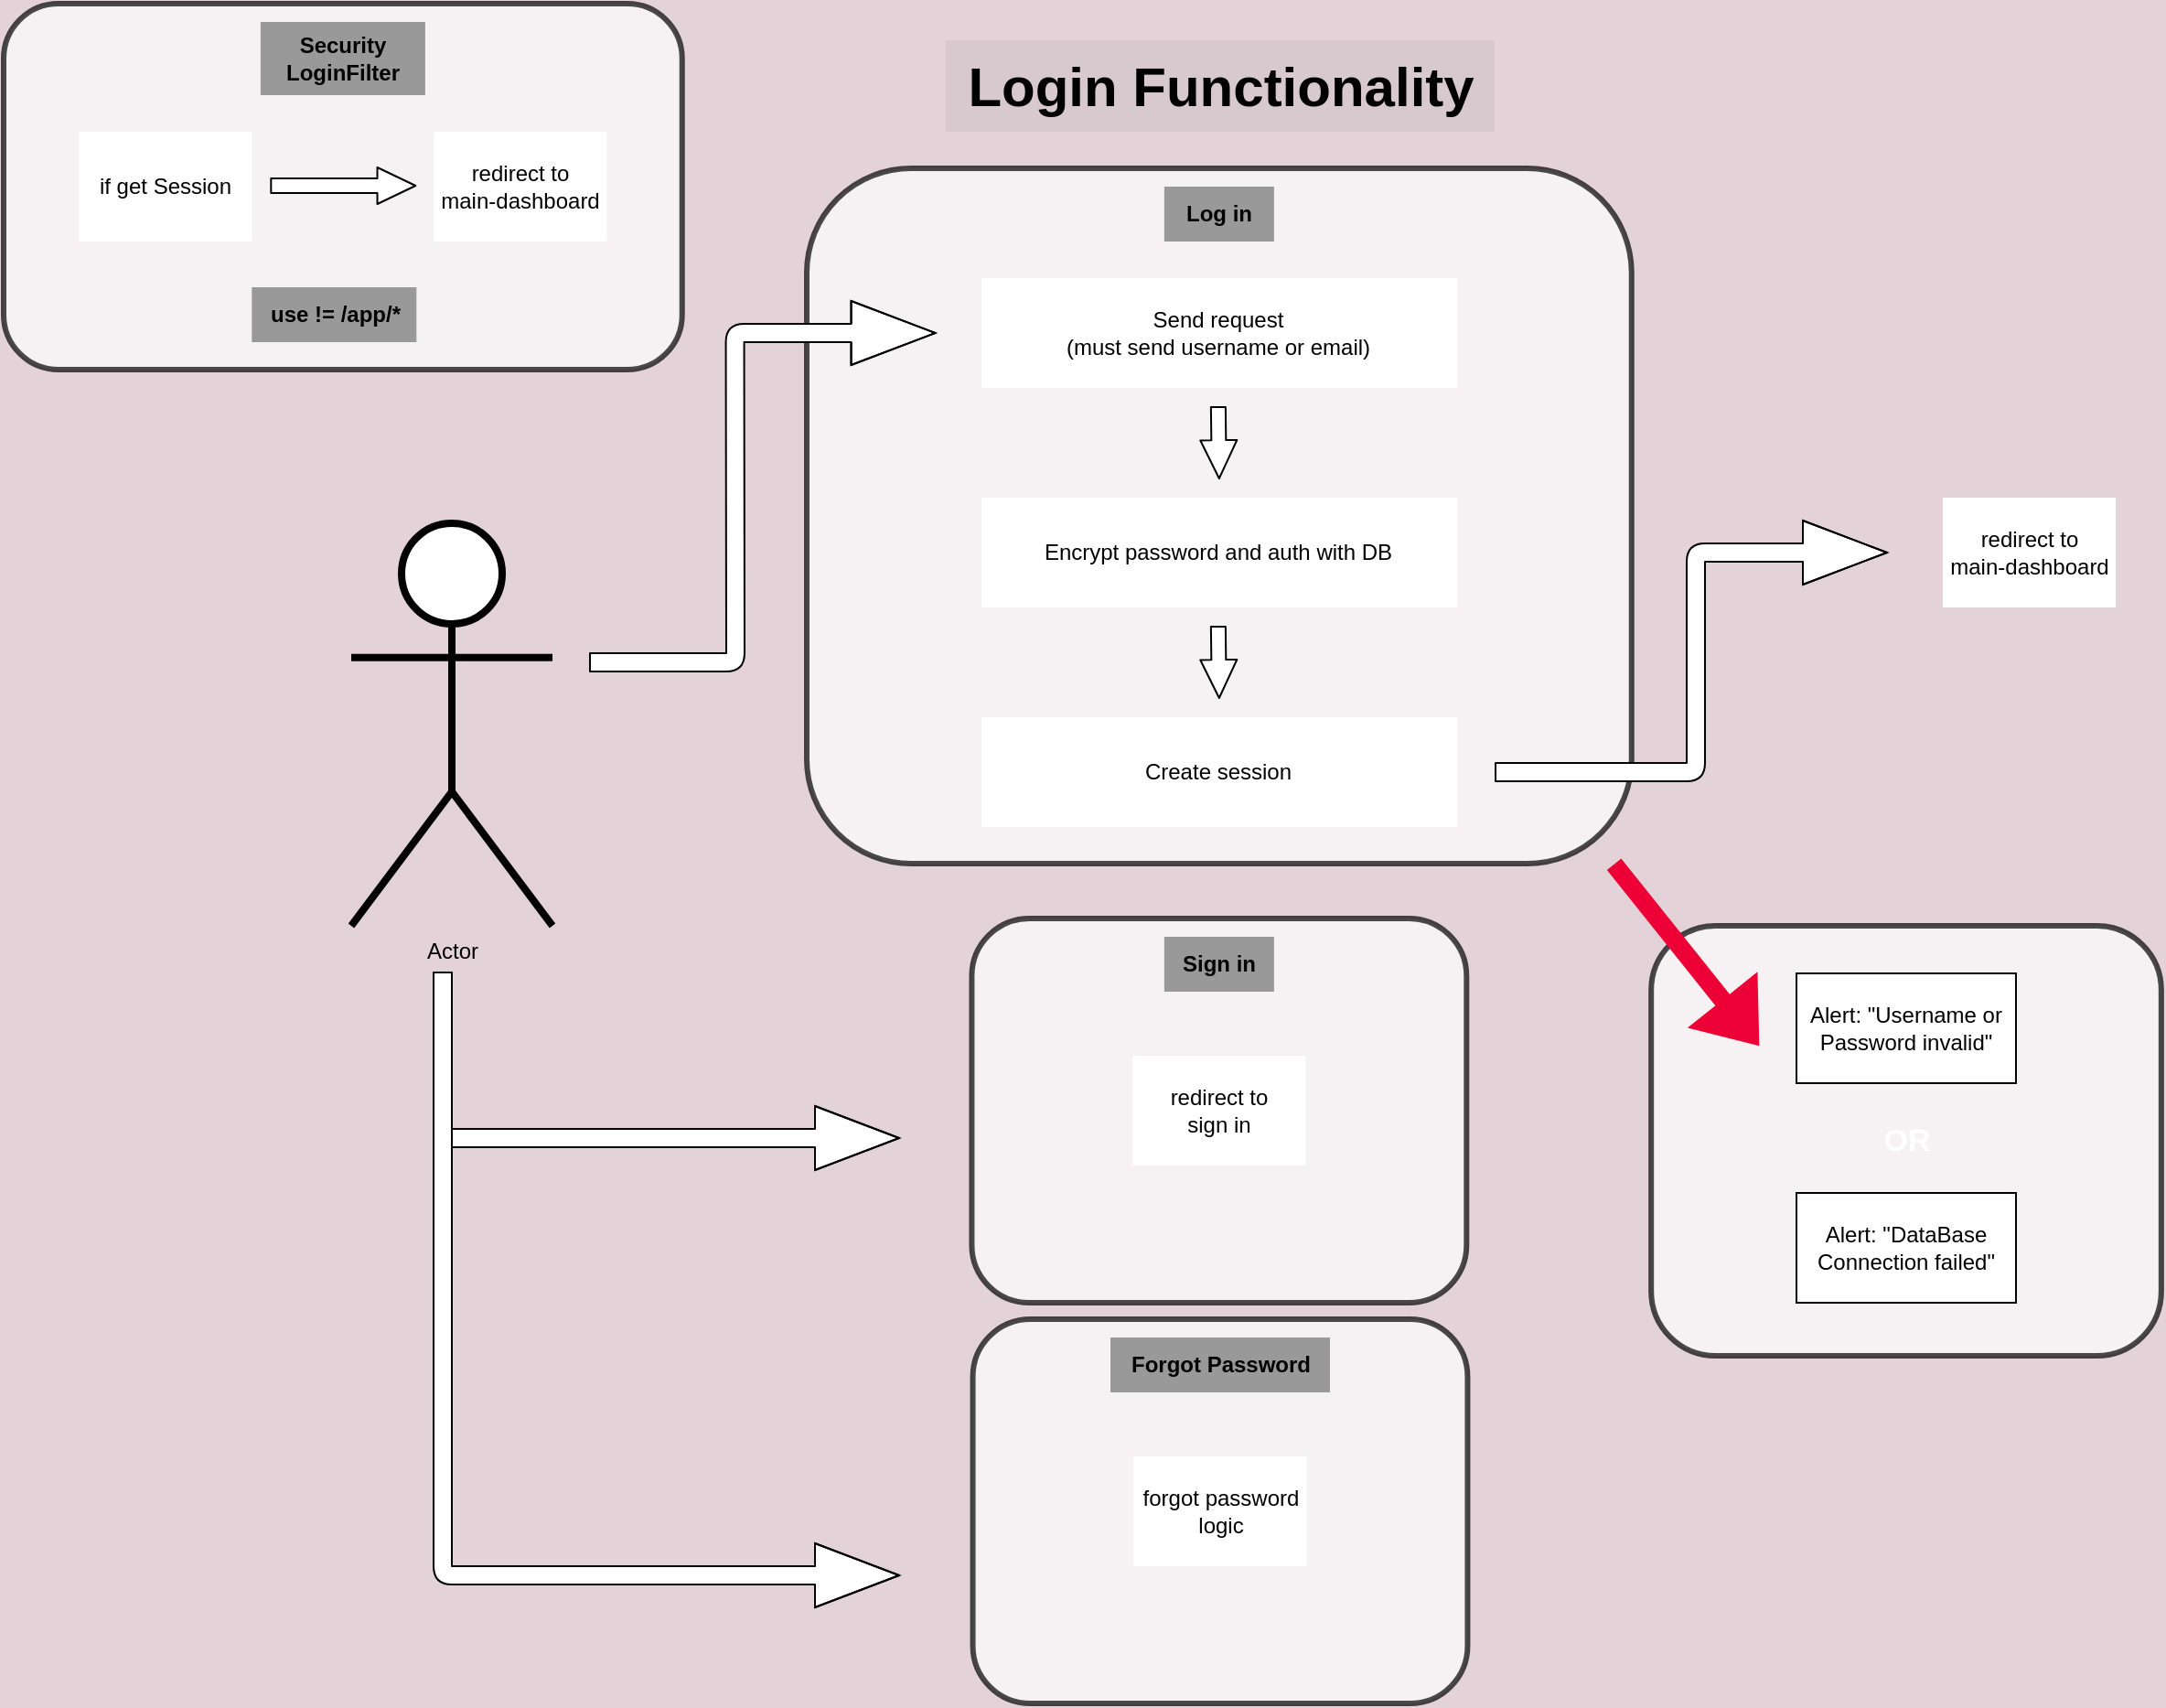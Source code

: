 <mxfile>
    <diagram id="Pwh17KiYS3t1jNNCGKba" name="Page-1">
        <mxGraphModel dx="3407" dy="1320" grid="1" gridSize="10" guides="1" tooltips="1" connect="1" arrows="1" fold="1" page="1" pageScale="1" pageWidth="1600" pageHeight="1200" background="#E3D3D8" math="0" shadow="0">
            <root>
                <mxCell id="0"/>
                <mxCell id="1" parent="0"/>
                <mxCell id="128" value="" style="rounded=1;whiteSpace=wrap;html=1;shadow=0;strokeWidth=3;fontColor=#000000;opacity=70;" parent="1" vertex="1">
                    <mxGeometry x="-559.41" y="735" width="278.83" height="235" as="geometry"/>
                </mxCell>
                <mxCell id="58" value="" style="rounded=1;whiteSpace=wrap;html=1;shadow=0;strokeWidth=3;fontColor=#000000;opacity=70;" parent="1" vertex="1">
                    <mxGeometry x="-1021" y="321" width="450.87" height="380" as="geometry"/>
                </mxCell>
                <mxCell id="67" value="&lt;font style=&quot;font-size: 30px;&quot; color=&quot;#000000&quot;&gt;Login Functionality&lt;br&gt;&lt;/font&gt;" style="text;html=1;align=center;verticalAlign=middle;resizable=0;points=[];autosize=1;strokeColor=none;fillColor=#d8c9ce;shadow=0;strokeWidth=3;fontStyle=1" parent="1" vertex="1">
                    <mxGeometry x="-945" y="251" width="300" height="50" as="geometry"/>
                </mxCell>
                <mxCell id="81" value="Actor" style="shape=umlActor;verticalLabelPosition=bottom;verticalAlign=top;html=1;outlineConnect=0;strokeColor=#000000;strokeWidth=4;fontColor=#000000;" parent="1" vertex="1">
                    <mxGeometry x="-1270" y="515" width="110" height="220" as="geometry"/>
                </mxCell>
                <mxCell id="85" value="Send request&lt;br&gt;(must send username or email)" style="rounded=0;whiteSpace=wrap;html=1;strokeColor=none;strokeWidth=4;" parent="1" vertex="1">
                    <mxGeometry x="-925.57" y="381" width="260" height="60" as="geometry"/>
                </mxCell>
                <mxCell id="87" value="" style="shape=flexArrow;endArrow=classic;html=1;fillColor=default;endWidth=11;endSize=6.63;width=8;" parent="1" edge="1">
                    <mxGeometry width="50" height="50" relative="1" as="geometry">
                        <mxPoint x="-796.07" y="451" as="sourcePoint"/>
                        <mxPoint x="-795.57" y="491" as="targetPoint"/>
                    </mxGeometry>
                </mxCell>
                <mxCell id="94" value="" style="shape=flexArrow;endArrow=classic;html=1;fillColor=default;endWidth=11;endSize=6.63;width=8;" parent="1" edge="1">
                    <mxGeometry width="50" height="50" relative="1" as="geometry">
                        <mxPoint x="-796.07" y="571" as="sourcePoint"/>
                        <mxPoint x="-795.57" y="611" as="targetPoint"/>
                    </mxGeometry>
                </mxCell>
                <mxCell id="97" value="Encrypt password and auth with DB" style="rounded=0;whiteSpace=wrap;html=1;strokeColor=none;strokeWidth=4;" parent="1" vertex="1">
                    <mxGeometry x="-925.57" y="501" width="260" height="60" as="geometry"/>
                </mxCell>
                <mxCell id="98" value="Create session" style="rounded=0;whiteSpace=wrap;html=1;strokeColor=none;strokeWidth=4;" parent="1" vertex="1">
                    <mxGeometry x="-925.57" y="621" width="260" height="60" as="geometry"/>
                </mxCell>
                <mxCell id="101" value="&lt;b&gt;Log in&lt;br&gt;&lt;/b&gt;" style="text;html=1;align=center;verticalAlign=middle;resizable=0;points=[];autosize=1;strokeColor=none;fillColor=#999999;fontColor=#000000;labelBackgroundColor=none;labelBorderColor=none;" parent="1" vertex="1">
                    <mxGeometry x="-825.57" y="331" width="60" height="30" as="geometry"/>
                </mxCell>
                <mxCell id="103" value="" style="rounded=1;whiteSpace=wrap;html=1;shadow=0;strokeWidth=3;fontColor=#000000;opacity=70;" parent="1" vertex="1">
                    <mxGeometry x="-1460" y="231" width="370.87" height="200" as="geometry"/>
                </mxCell>
                <mxCell id="106" value="&lt;b&gt;Security&lt;br&gt;LoginFilter&lt;br&gt;&lt;/b&gt;" style="text;html=1;align=center;verticalAlign=middle;resizable=0;points=[];autosize=1;strokeColor=none;fillColor=#999999;fontColor=#000000;labelBackgroundColor=none;labelBorderColor=none;" parent="1" vertex="1">
                    <mxGeometry x="-1319.56" y="241" width="90" height="40" as="geometry"/>
                </mxCell>
                <mxCell id="108" value="if get Session" style="rounded=0;whiteSpace=wrap;html=1;strokeColor=none;strokeWidth=4;" parent="1" vertex="1">
                    <mxGeometry x="-1418.91" y="301" width="94.56" height="60" as="geometry"/>
                </mxCell>
                <mxCell id="109" value="" style="shape=flexArrow;endArrow=classic;html=1;fillColor=default;endWidth=11;endSize=6.63;width=8;" parent="1" edge="1">
                    <mxGeometry width="50" height="50" relative="1" as="geometry">
                        <mxPoint x="-1314.35" y="330.5" as="sourcePoint"/>
                        <mxPoint x="-1234.35" y="330.5" as="targetPoint"/>
                    </mxGeometry>
                </mxCell>
                <mxCell id="111" value="redirect to&lt;br&gt;main-dashboard" style="rounded=0;whiteSpace=wrap;html=1;strokeColor=none;strokeWidth=4;" parent="1" vertex="1">
                    <mxGeometry x="-1224.79" y="301" width="94.56" height="60" as="geometry"/>
                </mxCell>
                <mxCell id="113" value="" style="shape=flexArrow;endArrow=classic;html=1;fillColor=default;endWidth=24;endSize=15;" parent="1" edge="1">
                    <mxGeometry width="50" height="50" relative="1" as="geometry">
                        <mxPoint x="-1140" y="591" as="sourcePoint"/>
                        <mxPoint x="-950.23" y="411" as="targetPoint"/>
                        <Array as="points">
                            <mxPoint x="-1060" y="591"/>
                            <mxPoint x="-1060.23" y="411"/>
                        </Array>
                    </mxGeometry>
                </mxCell>
                <mxCell id="114" value="" style="shape=flexArrow;endArrow=classic;html=1;fillColor=default;endWidth=24;endSize=15;" parent="1" edge="1">
                    <mxGeometry width="50" height="50" relative="1" as="geometry">
                        <mxPoint x="-645" y="651" as="sourcePoint"/>
                        <mxPoint x="-430" y="531" as="targetPoint"/>
                        <Array as="points">
                            <mxPoint x="-535" y="651"/>
                            <mxPoint x="-535" y="531"/>
                        </Array>
                    </mxGeometry>
                </mxCell>
                <mxCell id="116" value="redirect to&lt;br&gt;main-dashboard" style="rounded=0;whiteSpace=wrap;html=1;strokeColor=none;strokeWidth=4;" parent="1" vertex="1">
                    <mxGeometry x="-400" y="501" width="94.56" height="60" as="geometry"/>
                </mxCell>
                <mxCell id="118" value="" style="shape=flexArrow;endArrow=classic;html=1;fillColor=default;endWidth=24;endSize=15;" parent="1" edge="1">
                    <mxGeometry width="50" height="50" relative="1" as="geometry">
                        <mxPoint x="-1220" y="771" as="sourcePoint"/>
                        <mxPoint x="-970" y="851" as="targetPoint"/>
                        <Array as="points">
                            <mxPoint x="-1220" y="851"/>
                        </Array>
                    </mxGeometry>
                </mxCell>
                <mxCell id="119" value="" style="rounded=1;whiteSpace=wrap;html=1;shadow=0;strokeWidth=3;fontColor=#000000;opacity=70;" parent="1" vertex="1">
                    <mxGeometry x="-930.79" y="731" width="270.44" height="210" as="geometry"/>
                </mxCell>
                <mxCell id="120" value="&lt;b&gt;Sign in&lt;br&gt;&lt;/b&gt;" style="text;html=1;align=center;verticalAlign=middle;resizable=0;points=[];autosize=1;strokeColor=none;fillColor=#999999;fontColor=#000000;labelBackgroundColor=none;labelBorderColor=none;" parent="1" vertex="1">
                    <mxGeometry x="-825.57" y="741" width="60" height="30" as="geometry"/>
                </mxCell>
                <mxCell id="122" value="redirect to&lt;br&gt;sign in" style="rounded=0;whiteSpace=wrap;html=1;strokeColor=none;strokeWidth=4;" parent="1" vertex="1">
                    <mxGeometry x="-842.85" y="806" width="94.56" height="60" as="geometry"/>
                </mxCell>
                <mxCell id="123" value="&lt;b&gt;use != /app/*&lt;br&gt;&lt;/b&gt;" style="text;html=1;align=center;verticalAlign=middle;resizable=0;points=[];autosize=1;strokeColor=none;fillColor=#999999;fontColor=#000000;labelBackgroundColor=none;labelBorderColor=none;" parent="1" vertex="1">
                    <mxGeometry x="-1324.35" y="386" width="90" height="30" as="geometry"/>
                </mxCell>
                <mxCell id="124" value="" style="shape=flexArrow;endArrow=classic;html=1;fillColor=#ED0036;strokeColor=none;endWidth=38;endSize=10.4;" parent="1" edge="1">
                    <mxGeometry width="50" height="50" relative="1" as="geometry">
                        <mxPoint x="-580" y="701" as="sourcePoint"/>
                        <mxPoint x="-500" y="801" as="targetPoint"/>
                    </mxGeometry>
                </mxCell>
                <mxCell id="126" value="Alert: &quot;Username or Password invalid&quot;" style="rounded=0;whiteSpace=wrap;html=1;" parent="1" vertex="1">
                    <mxGeometry x="-480" y="761" width="120" height="60" as="geometry"/>
                </mxCell>
                <mxCell id="127" value="OR" style="text;html=1;align=center;verticalAlign=middle;resizable=0;points=[];autosize=1;strokeColor=none;fillColor=none;fontStyle=1;fontColor=#FFFFFF;fontSize=17;" parent="1" vertex="1">
                    <mxGeometry x="-445" y="837.5" width="50" height="30" as="geometry"/>
                </mxCell>
                <mxCell id="129" value="Alert: &quot;DataBase Connection failed&quot;" style="rounded=0;whiteSpace=wrap;html=1;" parent="1" vertex="1">
                    <mxGeometry x="-479.99" y="881" width="120" height="60" as="geometry"/>
                </mxCell>
                <mxCell id="131" value="" style="shape=flexArrow;endArrow=classic;html=1;fillColor=default;endWidth=24;endSize=15;" edge="1" parent="1">
                    <mxGeometry width="50" height="50" relative="1" as="geometry">
                        <mxPoint x="-1220" y="760" as="sourcePoint"/>
                        <mxPoint x="-970" y="1090" as="targetPoint"/>
                        <Array as="points">
                            <mxPoint x="-1220" y="1090"/>
                        </Array>
                    </mxGeometry>
                </mxCell>
                <mxCell id="132" value="" style="rounded=1;whiteSpace=wrap;html=1;shadow=0;strokeWidth=3;fontColor=#000000;opacity=70;" vertex="1" parent="1">
                    <mxGeometry x="-930.22" y="950" width="270.44" height="210" as="geometry"/>
                </mxCell>
                <mxCell id="133" value="&lt;b&gt;Forgot Password&lt;br&gt;&lt;/b&gt;" style="text;html=1;align=center;verticalAlign=middle;resizable=0;points=[];autosize=1;strokeColor=none;fillColor=#999999;fontColor=#000000;labelBackgroundColor=none;labelBorderColor=none;" vertex="1" parent="1">
                    <mxGeometry x="-855" y="960" width="120" height="30" as="geometry"/>
                </mxCell>
                <mxCell id="134" value="forgot password logic" style="rounded=0;whiteSpace=wrap;html=1;strokeColor=none;strokeWidth=4;" vertex="1" parent="1">
                    <mxGeometry x="-842.28" y="1025" width="94.56" height="60" as="geometry"/>
                </mxCell>
            </root>
        </mxGraphModel>
    </diagram>
</mxfile>